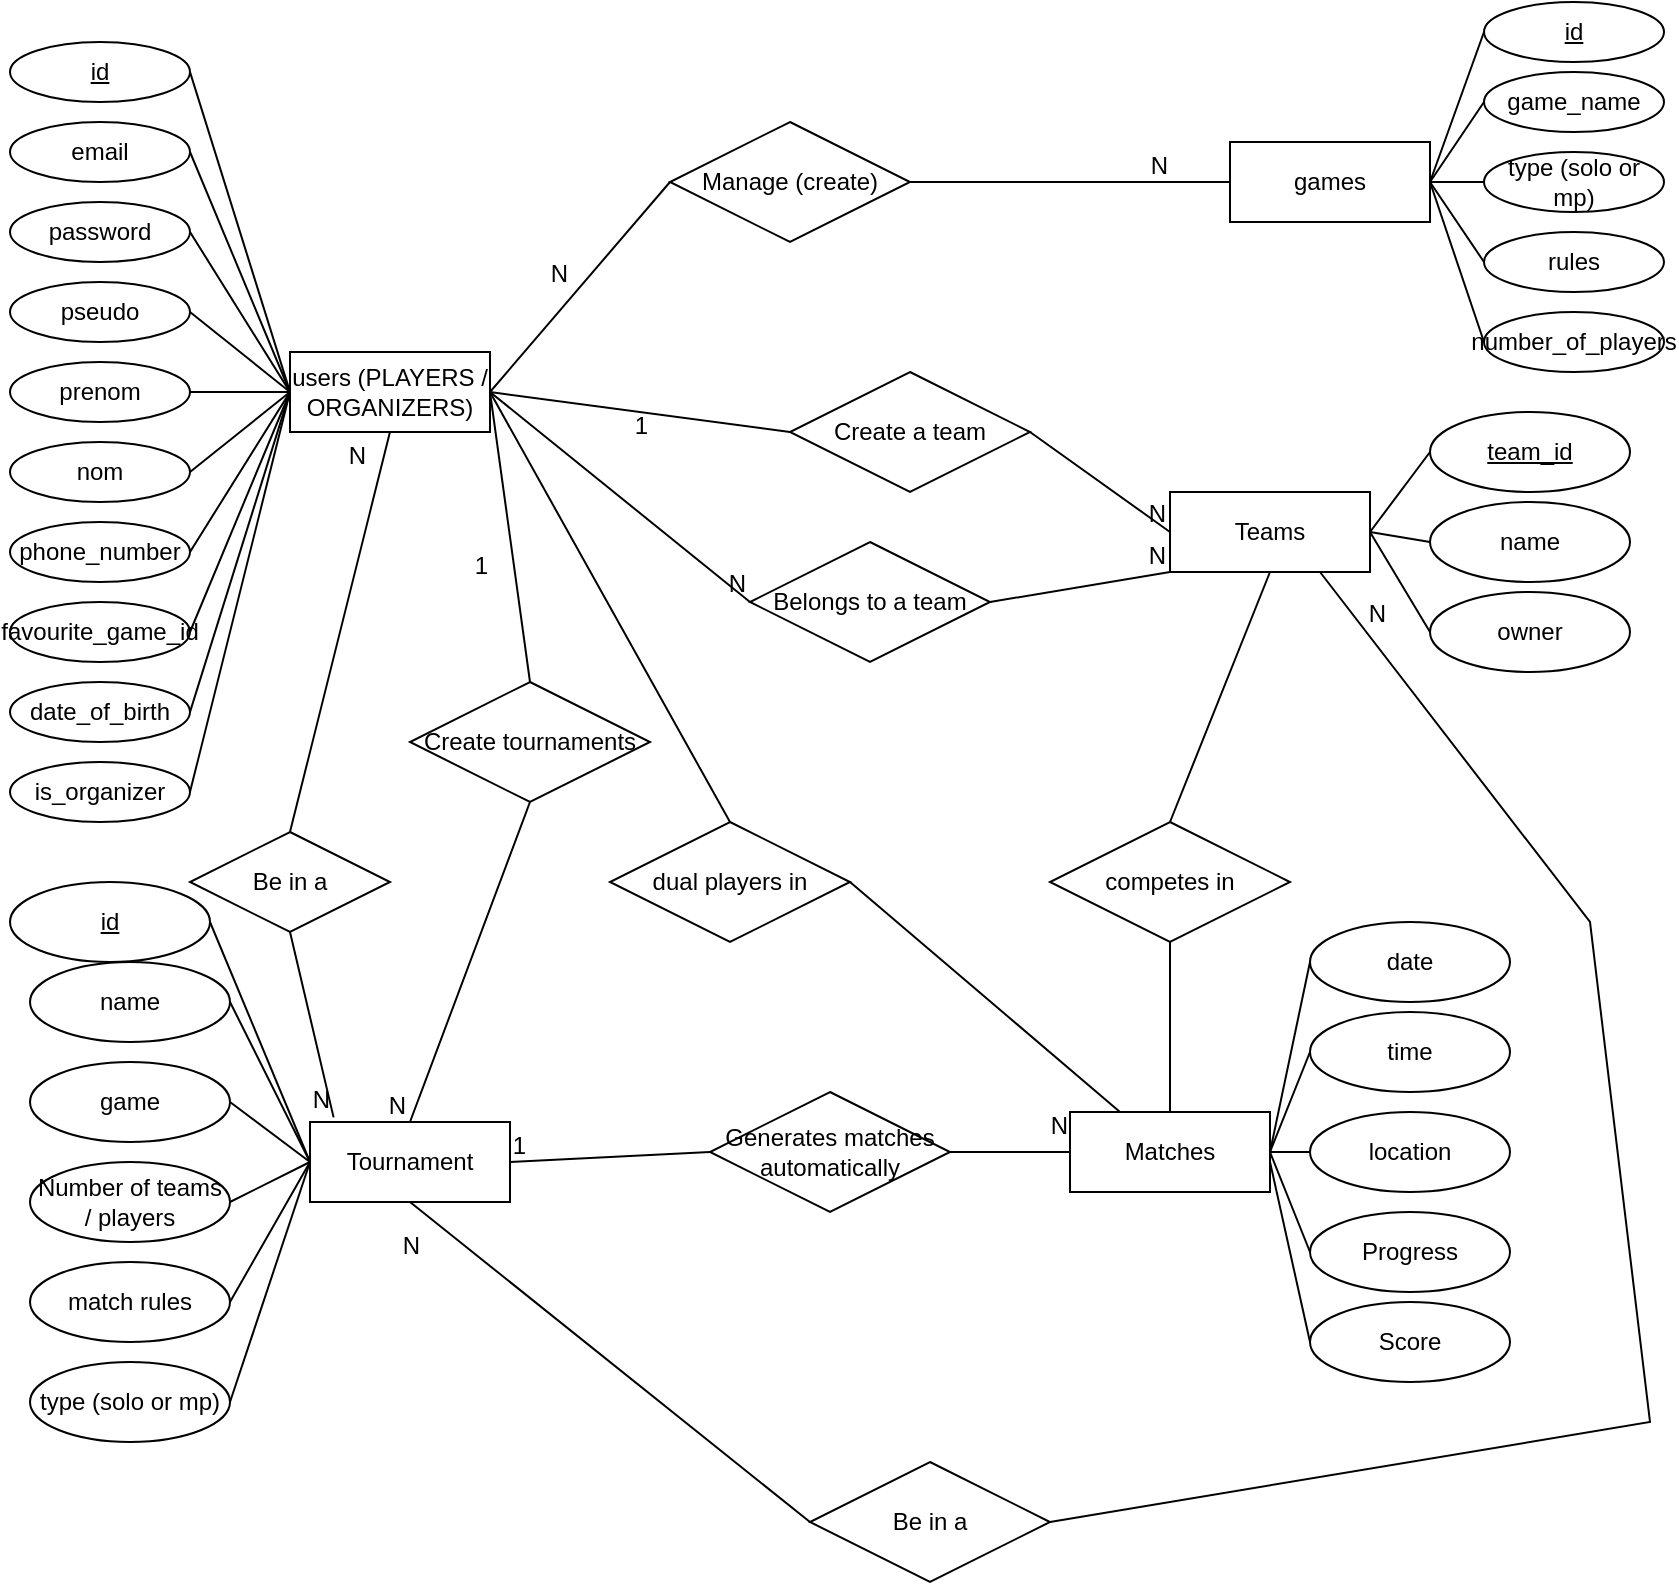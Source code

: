 <mxfile version="24.7.17">
  <diagram name="Page-1" id="dxS2voYi_fQU9Kj5kHAL">
    <mxGraphModel dx="1649" dy="588" grid="1" gridSize="10" guides="1" tooltips="1" connect="1" arrows="1" fold="1" page="1" pageScale="1" pageWidth="827" pageHeight="1169" math="0" shadow="0">
      <root>
        <mxCell id="0" />
        <mxCell id="1" parent="0" />
        <mxCell id="lavEPMPujCgkWkEhyv1W-47" value="number_of_players" style="ellipse;whiteSpace=wrap;html=1;align=center;" parent="1" vertex="1">
          <mxGeometry x="737" y="195" width="90" height="30" as="geometry" />
        </mxCell>
        <mxCell id="lavEPMPujCgkWkEhyv1W-2" value="users (PLAYERS / ORGANIZERS)" style="whiteSpace=wrap;html=1;align=center;" parent="1" vertex="1">
          <mxGeometry x="140" y="215" width="100" height="40" as="geometry" />
        </mxCell>
        <mxCell id="lavEPMPujCgkWkEhyv1W-6" value="email" style="ellipse;whiteSpace=wrap;html=1;align=center;" parent="1" vertex="1">
          <mxGeometry y="100" width="90" height="30" as="geometry" />
        </mxCell>
        <mxCell id="lavEPMPujCgkWkEhyv1W-7" value="password" style="ellipse;whiteSpace=wrap;html=1;align=center;" parent="1" vertex="1">
          <mxGeometry y="140" width="90" height="30" as="geometry" />
        </mxCell>
        <mxCell id="lavEPMPujCgkWkEhyv1W-8" value="pseudo" style="ellipse;whiteSpace=wrap;html=1;align=center;" parent="1" vertex="1">
          <mxGeometry y="180" width="90" height="30" as="geometry" />
        </mxCell>
        <mxCell id="lavEPMPujCgkWkEhyv1W-9" value="prenom" style="ellipse;whiteSpace=wrap;html=1;align=center;" parent="1" vertex="1">
          <mxGeometry y="220" width="90" height="30" as="geometry" />
        </mxCell>
        <mxCell id="lavEPMPujCgkWkEhyv1W-10" value="nom" style="ellipse;whiteSpace=wrap;html=1;align=center;" parent="1" vertex="1">
          <mxGeometry y="260" width="90" height="30" as="geometry" />
        </mxCell>
        <mxCell id="lavEPMPujCgkWkEhyv1W-11" value="phone_number" style="ellipse;whiteSpace=wrap;html=1;align=center;" parent="1" vertex="1">
          <mxGeometry y="300" width="90" height="30" as="geometry" />
        </mxCell>
        <mxCell id="lavEPMPujCgkWkEhyv1W-12" value="favourite_game_id" style="ellipse;whiteSpace=wrap;html=1;align=center;" parent="1" vertex="1">
          <mxGeometry y="340" width="90" height="30" as="geometry" />
        </mxCell>
        <mxCell id="lavEPMPujCgkWkEhyv1W-13" value="date_of_birth" style="ellipse;whiteSpace=wrap;html=1;align=center;" parent="1" vertex="1">
          <mxGeometry y="380" width="90" height="30" as="geometry" />
        </mxCell>
        <mxCell id="lavEPMPujCgkWkEhyv1W-17" value="" style="endArrow=none;html=1;rounded=0;exitX=1;exitY=0.5;exitDx=0;exitDy=0;entryX=0;entryY=0.5;entryDx=0;entryDy=0;" parent="1" source="lavEPMPujCgkWkEhyv1W-6" target="lavEPMPujCgkWkEhyv1W-2" edge="1">
          <mxGeometry relative="1" as="geometry">
            <mxPoint x="180" y="130" as="sourcePoint" />
            <mxPoint x="340" y="130" as="targetPoint" />
          </mxGeometry>
        </mxCell>
        <mxCell id="lavEPMPujCgkWkEhyv1W-18" value="" style="endArrow=none;html=1;rounded=0;exitX=1;exitY=0.5;exitDx=0;exitDy=0;entryX=0;entryY=0.5;entryDx=0;entryDy=0;" parent="1" source="lavEPMPujCgkWkEhyv1W-7" target="lavEPMPujCgkWkEhyv1W-2" edge="1">
          <mxGeometry relative="1" as="geometry">
            <mxPoint x="200" y="130" as="sourcePoint" />
            <mxPoint x="360" y="130" as="targetPoint" />
          </mxGeometry>
        </mxCell>
        <mxCell id="lavEPMPujCgkWkEhyv1W-19" value="" style="endArrow=none;html=1;rounded=0;exitX=1;exitY=0.5;exitDx=0;exitDy=0;entryX=0;entryY=0.5;entryDx=0;entryDy=0;" parent="1" source="lavEPMPujCgkWkEhyv1W-8" target="lavEPMPujCgkWkEhyv1W-2" edge="1">
          <mxGeometry relative="1" as="geometry">
            <mxPoint x="280" y="120" as="sourcePoint" />
            <mxPoint x="440" y="120" as="targetPoint" />
          </mxGeometry>
        </mxCell>
        <mxCell id="lavEPMPujCgkWkEhyv1W-20" value="" style="endArrow=none;html=1;rounded=0;exitX=1;exitY=0.5;exitDx=0;exitDy=0;entryX=0;entryY=0.5;entryDx=0;entryDy=0;" parent="1" source="lavEPMPujCgkWkEhyv1W-9" target="lavEPMPujCgkWkEhyv1W-2" edge="1">
          <mxGeometry relative="1" as="geometry">
            <mxPoint x="200" y="130" as="sourcePoint" />
            <mxPoint x="360" y="130" as="targetPoint" />
          </mxGeometry>
        </mxCell>
        <mxCell id="lavEPMPujCgkWkEhyv1W-21" value="" style="endArrow=none;html=1;rounded=0;exitX=1;exitY=0.5;exitDx=0;exitDy=0;entryX=0;entryY=0.5;entryDx=0;entryDy=0;" parent="1" source="lavEPMPujCgkWkEhyv1W-10" target="lavEPMPujCgkWkEhyv1W-2" edge="1">
          <mxGeometry relative="1" as="geometry">
            <mxPoint x="260" y="150" as="sourcePoint" />
            <mxPoint x="420" y="150" as="targetPoint" />
          </mxGeometry>
        </mxCell>
        <mxCell id="lavEPMPujCgkWkEhyv1W-22" value="" style="endArrow=none;html=1;rounded=0;exitX=1;exitY=0.5;exitDx=0;exitDy=0;entryX=0;entryY=0.5;entryDx=0;entryDy=0;" parent="1" source="lavEPMPujCgkWkEhyv1W-11" target="lavEPMPujCgkWkEhyv1W-2" edge="1">
          <mxGeometry relative="1" as="geometry">
            <mxPoint x="220" y="320" as="sourcePoint" />
            <mxPoint x="380" y="320" as="targetPoint" />
          </mxGeometry>
        </mxCell>
        <mxCell id="lavEPMPujCgkWkEhyv1W-23" value="" style="endArrow=none;html=1;rounded=0;exitX=1;exitY=0.5;exitDx=0;exitDy=0;entryX=0;entryY=0.5;entryDx=0;entryDy=0;" parent="1" source="lavEPMPujCgkWkEhyv1W-12" target="lavEPMPujCgkWkEhyv1W-2" edge="1">
          <mxGeometry relative="1" as="geometry">
            <mxPoint x="170" y="360" as="sourcePoint" />
            <mxPoint x="230" y="340" as="targetPoint" />
          </mxGeometry>
        </mxCell>
        <mxCell id="lavEPMPujCgkWkEhyv1W-24" value="" style="endArrow=none;html=1;rounded=0;exitX=1;exitY=0.5;exitDx=0;exitDy=0;entryX=0;entryY=0.5;entryDx=0;entryDy=0;" parent="1" source="lavEPMPujCgkWkEhyv1W-13" target="lavEPMPujCgkWkEhyv1W-2" edge="1">
          <mxGeometry relative="1" as="geometry">
            <mxPoint x="130" y="400" as="sourcePoint" />
            <mxPoint x="180" y="350" as="targetPoint" />
          </mxGeometry>
        </mxCell>
        <mxCell id="lavEPMPujCgkWkEhyv1W-25" value="Manage (create)" style="shape=rhombus;perimeter=rhombusPerimeter;whiteSpace=wrap;html=1;align=center;" parent="1" vertex="1">
          <mxGeometry x="330" y="100" width="120" height="60" as="geometry" />
        </mxCell>
        <mxCell id="lavEPMPujCgkWkEhyv1W-27" value="" style="endArrow=none;html=1;rounded=0;exitX=1;exitY=0.5;exitDx=0;exitDy=0;entryX=0;entryY=0.5;entryDx=0;entryDy=0;" parent="1" source="lavEPMPujCgkWkEhyv1W-2" target="lavEPMPujCgkWkEhyv1W-25" edge="1">
          <mxGeometry relative="1" as="geometry">
            <mxPoint x="270" y="230" as="sourcePoint" />
            <mxPoint x="430" y="230" as="targetPoint" />
          </mxGeometry>
        </mxCell>
        <mxCell id="lavEPMPujCgkWkEhyv1W-28" value="N" style="resizable=0;html=1;whiteSpace=wrap;align=right;verticalAlign=bottom;" parent="lavEPMPujCgkWkEhyv1W-27" connectable="0" vertex="1">
          <mxGeometry x="1" relative="1" as="geometry">
            <mxPoint x="-50" y="55" as="offset" />
          </mxGeometry>
        </mxCell>
        <mxCell id="lavEPMPujCgkWkEhyv1W-29" value="" style="endArrow=none;html=1;rounded=0;exitX=1;exitY=0.5;exitDx=0;exitDy=0;entryX=0;entryY=0.5;entryDx=0;entryDy=0;" parent="1" source="lavEPMPujCgkWkEhyv1W-25" target="lavEPMPujCgkWkEhyv1W-31" edge="1">
          <mxGeometry relative="1" as="geometry">
            <mxPoint x="460" y="240" as="sourcePoint" />
            <mxPoint x="620" y="240" as="targetPoint" />
          </mxGeometry>
        </mxCell>
        <mxCell id="lavEPMPujCgkWkEhyv1W-30" value="N" style="resizable=0;html=1;whiteSpace=wrap;align=right;verticalAlign=bottom;" parent="lavEPMPujCgkWkEhyv1W-29" connectable="0" vertex="1">
          <mxGeometry x="1" relative="1" as="geometry">
            <mxPoint x="-30" as="offset" />
          </mxGeometry>
        </mxCell>
        <mxCell id="lavEPMPujCgkWkEhyv1W-31" value="games" style="whiteSpace=wrap;html=1;align=center;" parent="1" vertex="1">
          <mxGeometry x="610" y="110" width="100" height="40" as="geometry" />
        </mxCell>
        <mxCell id="lavEPMPujCgkWkEhyv1W-33" value="game_name" style="ellipse;whiteSpace=wrap;html=1;align=center;" parent="1" vertex="1">
          <mxGeometry x="737" y="75" width="90" height="30" as="geometry" />
        </mxCell>
        <mxCell id="lavEPMPujCgkWkEhyv1W-34" value="type (solo or mp)" style="ellipse;whiteSpace=wrap;html=1;align=center;" parent="1" vertex="1">
          <mxGeometry x="737" y="115" width="90" height="30" as="geometry" />
        </mxCell>
        <mxCell id="lavEPMPujCgkWkEhyv1W-35" value="rules" style="ellipse;whiteSpace=wrap;html=1;align=center;" parent="1" vertex="1">
          <mxGeometry x="737" y="155" width="90" height="30" as="geometry" />
        </mxCell>
        <mxCell id="lavEPMPujCgkWkEhyv1W-50" value="" style="endArrow=none;html=1;rounded=0;exitX=1;exitY=0.5;exitDx=0;exitDy=0;entryX=0;entryY=0.5;entryDx=0;entryDy=0;" parent="1" source="lavEPMPujCgkWkEhyv1W-31" target="lavEPMPujCgkWkEhyv1W-33" edge="1">
          <mxGeometry relative="1" as="geometry">
            <mxPoint x="590" y="290" as="sourcePoint" />
            <mxPoint x="750" y="290" as="targetPoint" />
          </mxGeometry>
        </mxCell>
        <mxCell id="lavEPMPujCgkWkEhyv1W-51" value="" style="endArrow=none;html=1;rounded=0;exitX=1;exitY=0.5;exitDx=0;exitDy=0;entryX=0;entryY=0.5;entryDx=0;entryDy=0;" parent="1" source="lavEPMPujCgkWkEhyv1W-31" target="lavEPMPujCgkWkEhyv1W-34" edge="1">
          <mxGeometry relative="1" as="geometry">
            <mxPoint x="640" y="230" as="sourcePoint" />
            <mxPoint x="800" y="230" as="targetPoint" />
          </mxGeometry>
        </mxCell>
        <mxCell id="lavEPMPujCgkWkEhyv1W-52" value="" style="endArrow=none;html=1;rounded=0;exitX=1;exitY=0.5;exitDx=0;exitDy=0;entryX=0;entryY=0.5;entryDx=0;entryDy=0;" parent="1" source="lavEPMPujCgkWkEhyv1W-31" target="lavEPMPujCgkWkEhyv1W-35" edge="1">
          <mxGeometry relative="1" as="geometry">
            <mxPoint x="640" y="220" as="sourcePoint" />
            <mxPoint x="800" y="220" as="targetPoint" />
          </mxGeometry>
        </mxCell>
        <mxCell id="lavEPMPujCgkWkEhyv1W-53" value="" style="endArrow=none;html=1;rounded=0;exitX=1;exitY=0.5;exitDx=0;exitDy=0;entryX=0;entryY=0.5;entryDx=0;entryDy=0;" parent="1" source="lavEPMPujCgkWkEhyv1W-31" target="lavEPMPujCgkWkEhyv1W-47" edge="1">
          <mxGeometry relative="1" as="geometry">
            <mxPoint x="667" y="320" as="sourcePoint" />
            <mxPoint x="827" y="320" as="targetPoint" />
          </mxGeometry>
        </mxCell>
        <mxCell id="lavEPMPujCgkWkEhyv1W-54" value="Create tournaments" style="shape=rhombus;perimeter=rhombusPerimeter;whiteSpace=wrap;html=1;align=center;" parent="1" vertex="1">
          <mxGeometry x="200" y="380" width="120" height="60" as="geometry" />
        </mxCell>
        <mxCell id="lavEPMPujCgkWkEhyv1W-56" value="" style="endArrow=none;html=1;rounded=0;exitX=1;exitY=0.5;exitDx=0;exitDy=0;entryX=0.5;entryY=0;entryDx=0;entryDy=0;" parent="1" source="lavEPMPujCgkWkEhyv1W-2" target="lavEPMPujCgkWkEhyv1W-54" edge="1">
          <mxGeometry relative="1" as="geometry">
            <mxPoint x="260" y="330" as="sourcePoint" />
            <mxPoint x="420" y="330" as="targetPoint" />
          </mxGeometry>
        </mxCell>
        <mxCell id="lavEPMPujCgkWkEhyv1W-57" value="1" style="resizable=0;html=1;whiteSpace=wrap;align=right;verticalAlign=bottom;" parent="lavEPMPujCgkWkEhyv1W-56" connectable="0" vertex="1">
          <mxGeometry x="1" relative="1" as="geometry">
            <mxPoint x="-20" y="-50" as="offset" />
          </mxGeometry>
        </mxCell>
        <mxCell id="lavEPMPujCgkWkEhyv1W-58" value="" style="endArrow=none;html=1;rounded=0;exitX=0.5;exitY=1;exitDx=0;exitDy=0;entryX=0.5;entryY=0;entryDx=0;entryDy=0;" parent="1" source="lavEPMPujCgkWkEhyv1W-54" target="lavEPMPujCgkWkEhyv1W-60" edge="1">
          <mxGeometry relative="1" as="geometry">
            <mxPoint x="300" y="560" as="sourcePoint" />
            <mxPoint x="210" y="550" as="targetPoint" />
          </mxGeometry>
        </mxCell>
        <mxCell id="lavEPMPujCgkWkEhyv1W-59" value="N" style="resizable=0;html=1;whiteSpace=wrap;align=right;verticalAlign=bottom;" parent="lavEPMPujCgkWkEhyv1W-58" connectable="0" vertex="1">
          <mxGeometry x="1" relative="1" as="geometry" />
        </mxCell>
        <mxCell id="lavEPMPujCgkWkEhyv1W-60" value="Tournament" style="whiteSpace=wrap;html=1;align=center;" parent="1" vertex="1">
          <mxGeometry x="150" y="600" width="100" height="40" as="geometry" />
        </mxCell>
        <mxCell id="lavEPMPujCgkWkEhyv1W-61" value="game" style="ellipse;whiteSpace=wrap;html=1;align=center;" parent="1" vertex="1">
          <mxGeometry x="10" y="570" width="100" height="40" as="geometry" />
        </mxCell>
        <mxCell id="lavEPMPujCgkWkEhyv1W-62" value="Number of teams / players" style="ellipse;whiteSpace=wrap;html=1;align=center;" parent="1" vertex="1">
          <mxGeometry x="10" y="620" width="100" height="40" as="geometry" />
        </mxCell>
        <mxCell id="lavEPMPujCgkWkEhyv1W-63" value="match rules" style="ellipse;whiteSpace=wrap;html=1;align=center;" parent="1" vertex="1">
          <mxGeometry x="10" y="670" width="100" height="40" as="geometry" />
        </mxCell>
        <mxCell id="lavEPMPujCgkWkEhyv1W-66" value="" style="endArrow=none;html=1;rounded=0;exitX=1;exitY=0.5;exitDx=0;exitDy=0;entryX=0;entryY=0.5;entryDx=0;entryDy=0;" parent="1" source="lavEPMPujCgkWkEhyv1W-61" target="lavEPMPujCgkWkEhyv1W-60" edge="1">
          <mxGeometry relative="1" as="geometry">
            <mxPoint x="190" y="660" as="sourcePoint" />
            <mxPoint x="350" y="660" as="targetPoint" />
          </mxGeometry>
        </mxCell>
        <mxCell id="lavEPMPujCgkWkEhyv1W-67" value="" style="endArrow=none;html=1;rounded=0;exitX=1;exitY=0.5;exitDx=0;exitDy=0;entryX=0;entryY=0.5;entryDx=0;entryDy=0;" parent="1" source="lavEPMPujCgkWkEhyv1W-62" target="lavEPMPujCgkWkEhyv1W-60" edge="1">
          <mxGeometry relative="1" as="geometry">
            <mxPoint x="200" y="650" as="sourcePoint" />
            <mxPoint x="360" y="650" as="targetPoint" />
          </mxGeometry>
        </mxCell>
        <mxCell id="lavEPMPujCgkWkEhyv1W-69" value="" style="endArrow=none;html=1;rounded=0;exitX=1;exitY=0.5;exitDx=0;exitDy=0;entryX=0;entryY=0.5;entryDx=0;entryDy=0;" parent="1" source="lavEPMPujCgkWkEhyv1W-63" target="lavEPMPujCgkWkEhyv1W-60" edge="1">
          <mxGeometry relative="1" as="geometry">
            <mxPoint x="160" y="680" as="sourcePoint" />
            <mxPoint x="320" y="680" as="targetPoint" />
          </mxGeometry>
        </mxCell>
        <mxCell id="lavEPMPujCgkWkEhyv1W-70" value="Create a team" style="shape=rhombus;perimeter=rhombusPerimeter;whiteSpace=wrap;html=1;align=center;" parent="1" vertex="1">
          <mxGeometry x="390" y="225" width="120" height="60" as="geometry" />
        </mxCell>
        <mxCell id="lavEPMPujCgkWkEhyv1W-76" value="" style="endArrow=none;html=1;rounded=0;exitX=1;exitY=0.5;exitDx=0;exitDy=0;entryX=0;entryY=0.5;entryDx=0;entryDy=0;" parent="1" source="lavEPMPujCgkWkEhyv1W-2" target="lavEPMPujCgkWkEhyv1W-70" edge="1">
          <mxGeometry relative="1" as="geometry">
            <mxPoint x="260" y="230" as="sourcePoint" />
            <mxPoint x="420" y="230" as="targetPoint" />
          </mxGeometry>
        </mxCell>
        <mxCell id="lavEPMPujCgkWkEhyv1W-77" value="1" style="resizable=0;html=1;whiteSpace=wrap;align=right;verticalAlign=bottom;" parent="lavEPMPujCgkWkEhyv1W-76" connectable="0" vertex="1">
          <mxGeometry x="1" relative="1" as="geometry">
            <mxPoint x="-70" y="5" as="offset" />
          </mxGeometry>
        </mxCell>
        <mxCell id="lavEPMPujCgkWkEhyv1W-78" value="Teams" style="whiteSpace=wrap;html=1;align=center;" parent="1" vertex="1">
          <mxGeometry x="580" y="285" width="100" height="40" as="geometry" />
        </mxCell>
        <mxCell id="lavEPMPujCgkWkEhyv1W-79" value="" style="endArrow=none;html=1;rounded=0;exitX=1;exitY=0.5;exitDx=0;exitDy=0;entryX=0;entryY=0.5;entryDx=0;entryDy=0;" parent="1" source="lavEPMPujCgkWkEhyv1W-70" target="lavEPMPujCgkWkEhyv1W-78" edge="1">
          <mxGeometry relative="1" as="geometry">
            <mxPoint x="560" y="260" as="sourcePoint" />
            <mxPoint x="720" y="260" as="targetPoint" />
          </mxGeometry>
        </mxCell>
        <mxCell id="lavEPMPujCgkWkEhyv1W-80" value="N" style="resizable=0;html=1;whiteSpace=wrap;align=right;verticalAlign=bottom;" parent="lavEPMPujCgkWkEhyv1W-79" connectable="0" vertex="1">
          <mxGeometry x="1" relative="1" as="geometry" />
        </mxCell>
        <mxCell id="lavEPMPujCgkWkEhyv1W-82" value="name" style="ellipse;whiteSpace=wrap;html=1;align=center;" parent="1" vertex="1">
          <mxGeometry x="710" y="290" width="100" height="40" as="geometry" />
        </mxCell>
        <mxCell id="lavEPMPujCgkWkEhyv1W-85" value="" style="endArrow=none;html=1;rounded=0;exitX=1;exitY=0.5;exitDx=0;exitDy=0;entryX=0;entryY=0.5;entryDx=0;entryDy=0;" parent="1" source="lavEPMPujCgkWkEhyv1W-78" target="lavEPMPujCgkWkEhyv1W-82" edge="1">
          <mxGeometry relative="1" as="geometry">
            <mxPoint x="710" y="380" as="sourcePoint" />
            <mxPoint x="870" y="380" as="targetPoint" />
          </mxGeometry>
        </mxCell>
        <mxCell id="lavEPMPujCgkWkEhyv1W-86" value="Belongs to a team" style="shape=rhombus;perimeter=rhombusPerimeter;whiteSpace=wrap;html=1;align=center;" parent="1" vertex="1">
          <mxGeometry x="370" y="310" width="120" height="60" as="geometry" />
        </mxCell>
        <mxCell id="lavEPMPujCgkWkEhyv1W-88" value="" style="endArrow=none;html=1;rounded=0;exitX=1;exitY=0.5;exitDx=0;exitDy=0;entryX=0;entryY=0.5;entryDx=0;entryDy=0;" parent="1" source="lavEPMPujCgkWkEhyv1W-2" target="lavEPMPujCgkWkEhyv1W-86" edge="1">
          <mxGeometry relative="1" as="geometry">
            <mxPoint x="330" y="320" as="sourcePoint" />
            <mxPoint x="490" y="320" as="targetPoint" />
          </mxGeometry>
        </mxCell>
        <mxCell id="lavEPMPujCgkWkEhyv1W-89" value="N" style="resizable=0;html=1;whiteSpace=wrap;align=right;verticalAlign=bottom;" parent="lavEPMPujCgkWkEhyv1W-88" connectable="0" vertex="1">
          <mxGeometry x="1" relative="1" as="geometry" />
        </mxCell>
        <mxCell id="lavEPMPujCgkWkEhyv1W-91" value="" style="endArrow=none;html=1;rounded=0;exitX=1;exitY=0.5;exitDx=0;exitDy=0;entryX=0;entryY=1;entryDx=0;entryDy=0;" parent="1" source="lavEPMPujCgkWkEhyv1W-86" target="lavEPMPujCgkWkEhyv1W-78" edge="1">
          <mxGeometry relative="1" as="geometry">
            <mxPoint x="560" y="380" as="sourcePoint" />
            <mxPoint x="720" y="380" as="targetPoint" />
          </mxGeometry>
        </mxCell>
        <mxCell id="lavEPMPujCgkWkEhyv1W-92" value="N" style="resizable=0;html=1;whiteSpace=wrap;align=right;verticalAlign=bottom;" parent="lavEPMPujCgkWkEhyv1W-91" connectable="0" vertex="1">
          <mxGeometry x="1" relative="1" as="geometry" />
        </mxCell>
        <mxCell id="lavEPMPujCgkWkEhyv1W-99" value="Generates matches automatically" style="shape=rhombus;perimeter=rhombusPerimeter;whiteSpace=wrap;html=1;align=center;" parent="1" vertex="1">
          <mxGeometry x="350" y="585" width="120" height="60" as="geometry" />
        </mxCell>
        <mxCell id="lavEPMPujCgkWkEhyv1W-102" value="Matches" style="whiteSpace=wrap;html=1;align=center;" parent="1" vertex="1">
          <mxGeometry x="530" y="595" width="100" height="40" as="geometry" />
        </mxCell>
        <mxCell id="lavEPMPujCgkWkEhyv1W-103" value="date" style="ellipse;whiteSpace=wrap;html=1;align=center;" parent="1" vertex="1">
          <mxGeometry x="650" y="500" width="100" height="40" as="geometry" />
        </mxCell>
        <mxCell id="lavEPMPujCgkWkEhyv1W-104" value="time" style="ellipse;whiteSpace=wrap;html=1;align=center;" parent="1" vertex="1">
          <mxGeometry x="650" y="545" width="100" height="40" as="geometry" />
        </mxCell>
        <mxCell id="lavEPMPujCgkWkEhyv1W-105" value="location" style="ellipse;whiteSpace=wrap;html=1;align=center;" parent="1" vertex="1">
          <mxGeometry x="650" y="595" width="100" height="40" as="geometry" />
        </mxCell>
        <mxCell id="lavEPMPujCgkWkEhyv1W-106" value="" style="endArrow=none;html=1;rounded=0;entryX=0;entryY=0.5;entryDx=0;entryDy=0;exitX=1;exitY=0.5;exitDx=0;exitDy=0;" parent="1" source="lavEPMPujCgkWkEhyv1W-102" target="lavEPMPujCgkWkEhyv1W-104" edge="1">
          <mxGeometry relative="1" as="geometry">
            <mxPoint x="320" y="710" as="sourcePoint" />
            <mxPoint x="480" y="710" as="targetPoint" />
          </mxGeometry>
        </mxCell>
        <mxCell id="lavEPMPujCgkWkEhyv1W-107" value="" style="endArrow=none;html=1;rounded=0;entryX=0;entryY=0.5;entryDx=0;entryDy=0;exitX=1;exitY=0.5;exitDx=0;exitDy=0;" parent="1" source="lavEPMPujCgkWkEhyv1W-102" target="lavEPMPujCgkWkEhyv1W-103" edge="1">
          <mxGeometry relative="1" as="geometry">
            <mxPoint x="630" y="620" as="sourcePoint" />
            <mxPoint x="470" y="740" as="targetPoint" />
          </mxGeometry>
        </mxCell>
        <mxCell id="lavEPMPujCgkWkEhyv1W-108" value="" style="endArrow=none;html=1;rounded=0;exitX=1;exitY=0.5;exitDx=0;exitDy=0;entryX=0;entryY=0.5;entryDx=0;entryDy=0;" parent="1" source="lavEPMPujCgkWkEhyv1W-102" target="lavEPMPujCgkWkEhyv1W-105" edge="1">
          <mxGeometry relative="1" as="geometry">
            <mxPoint x="610" y="710" as="sourcePoint" />
            <mxPoint x="770" y="710" as="targetPoint" />
          </mxGeometry>
        </mxCell>
        <mxCell id="lavEPMPujCgkWkEhyv1W-111" value="Progress" style="ellipse;whiteSpace=wrap;html=1;align=center;" parent="1" vertex="1">
          <mxGeometry x="650" y="645" width="100" height="40" as="geometry" />
        </mxCell>
        <mxCell id="lavEPMPujCgkWkEhyv1W-112" value="Score" style="ellipse;whiteSpace=wrap;html=1;align=center;" parent="1" vertex="1">
          <mxGeometry x="650" y="690" width="100" height="40" as="geometry" />
        </mxCell>
        <mxCell id="lavEPMPujCgkWkEhyv1W-113" value="" style="endArrow=none;html=1;rounded=0;exitX=1;exitY=0.5;exitDx=0;exitDy=0;entryX=0;entryY=0.5;entryDx=0;entryDy=0;" parent="1" source="lavEPMPujCgkWkEhyv1W-102" target="lavEPMPujCgkWkEhyv1W-111" edge="1">
          <mxGeometry relative="1" as="geometry">
            <mxPoint x="470" y="700" as="sourcePoint" />
            <mxPoint x="630" y="700" as="targetPoint" />
          </mxGeometry>
        </mxCell>
        <mxCell id="lavEPMPujCgkWkEhyv1W-114" value="" style="endArrow=none;html=1;rounded=0;entryX=0;entryY=0.5;entryDx=0;entryDy=0;" parent="1" target="lavEPMPujCgkWkEhyv1W-112" edge="1">
          <mxGeometry relative="1" as="geometry">
            <mxPoint x="630" y="620" as="sourcePoint" />
            <mxPoint x="570" y="750" as="targetPoint" />
          </mxGeometry>
        </mxCell>
        <mxCell id="lavEPMPujCgkWkEhyv1W-115" value="competes in" style="shape=rhombus;perimeter=rhombusPerimeter;whiteSpace=wrap;html=1;align=center;" parent="1" vertex="1">
          <mxGeometry x="520" y="450" width="120" height="60" as="geometry" />
        </mxCell>
        <mxCell id="lavEPMPujCgkWkEhyv1W-116" value="" style="endArrow=none;html=1;rounded=0;entryX=0.5;entryY=1;entryDx=0;entryDy=0;exitX=0.5;exitY=0;exitDx=0;exitDy=0;" parent="1" source="lavEPMPujCgkWkEhyv1W-102" target="lavEPMPujCgkWkEhyv1W-115" edge="1">
          <mxGeometry relative="1" as="geometry">
            <mxPoint x="310" y="520" as="sourcePoint" />
            <mxPoint x="470" y="520" as="targetPoint" />
          </mxGeometry>
        </mxCell>
        <mxCell id="lavEPMPujCgkWkEhyv1W-119" value="" style="endArrow=none;html=1;rounded=0;exitX=0.5;exitY=0;exitDx=0;exitDy=0;entryX=0.5;entryY=1;entryDx=0;entryDy=0;" parent="1" source="lavEPMPujCgkWkEhyv1W-115" target="lavEPMPujCgkWkEhyv1W-78" edge="1">
          <mxGeometry relative="1" as="geometry">
            <mxPoint x="370" y="480" as="sourcePoint" />
            <mxPoint x="530" y="480" as="targetPoint" />
          </mxGeometry>
        </mxCell>
        <mxCell id="lavEPMPujCgkWkEhyv1W-120" value="dual players in" style="shape=rhombus;perimeter=rhombusPerimeter;whiteSpace=wrap;html=1;align=center;" parent="1" vertex="1">
          <mxGeometry x="300" y="450" width="120" height="60" as="geometry" />
        </mxCell>
        <mxCell id="lavEPMPujCgkWkEhyv1W-121" value="" style="endArrow=none;html=1;rounded=0;exitX=1;exitY=0.5;exitDx=0;exitDy=0;entryX=0.5;entryY=0;entryDx=0;entryDy=0;" parent="1" source="lavEPMPujCgkWkEhyv1W-2" target="lavEPMPujCgkWkEhyv1W-120" edge="1">
          <mxGeometry relative="1" as="geometry">
            <mxPoint x="270" y="410" as="sourcePoint" />
            <mxPoint x="430" y="410" as="targetPoint" />
          </mxGeometry>
        </mxCell>
        <mxCell id="lavEPMPujCgkWkEhyv1W-122" value="" style="endArrow=none;html=1;rounded=0;exitX=1;exitY=0.5;exitDx=0;exitDy=0;entryX=0.25;entryY=0;entryDx=0;entryDy=0;" parent="1" source="lavEPMPujCgkWkEhyv1W-120" target="lavEPMPujCgkWkEhyv1W-102" edge="1">
          <mxGeometry relative="1" as="geometry">
            <mxPoint x="440" y="550" as="sourcePoint" />
            <mxPoint x="600" y="550" as="targetPoint" />
          </mxGeometry>
        </mxCell>
        <mxCell id="lavEPMPujCgkWkEhyv1W-123" value="Be in a" style="shape=rhombus;perimeter=rhombusPerimeter;whiteSpace=wrap;html=1;align=center;" parent="1" vertex="1">
          <mxGeometry x="90" y="455" width="100" height="50" as="geometry" />
        </mxCell>
        <mxCell id="lavEPMPujCgkWkEhyv1W-124" value="" style="endArrow=none;html=1;rounded=0;exitX=0.5;exitY=1;exitDx=0;exitDy=0;entryX=0.118;entryY=-0.058;entryDx=0;entryDy=0;entryPerimeter=0;" parent="1" source="lavEPMPujCgkWkEhyv1W-123" target="lavEPMPujCgkWkEhyv1W-60" edge="1">
          <mxGeometry relative="1" as="geometry">
            <mxPoint x="80" y="540" as="sourcePoint" />
            <mxPoint x="240" y="540" as="targetPoint" />
          </mxGeometry>
        </mxCell>
        <mxCell id="lavEPMPujCgkWkEhyv1W-125" value="N" style="resizable=0;html=1;whiteSpace=wrap;align=right;verticalAlign=bottom;" parent="lavEPMPujCgkWkEhyv1W-124" connectable="0" vertex="1">
          <mxGeometry x="1" relative="1" as="geometry" />
        </mxCell>
        <mxCell id="lavEPMPujCgkWkEhyv1W-126" value="" style="endArrow=none;html=1;rounded=0;exitX=0.5;exitY=0;exitDx=0;exitDy=0;entryX=0.5;entryY=1;entryDx=0;entryDy=0;" parent="1" source="lavEPMPujCgkWkEhyv1W-123" target="lavEPMPujCgkWkEhyv1W-2" edge="1">
          <mxGeometry relative="1" as="geometry">
            <mxPoint x="120" y="400" as="sourcePoint" />
            <mxPoint x="200" y="300" as="targetPoint" />
          </mxGeometry>
        </mxCell>
        <mxCell id="lavEPMPujCgkWkEhyv1W-127" value="N" style="resizable=0;html=1;whiteSpace=wrap;align=right;verticalAlign=bottom;" parent="lavEPMPujCgkWkEhyv1W-126" connectable="0" vertex="1">
          <mxGeometry x="1" relative="1" as="geometry">
            <mxPoint x="-10" y="20" as="offset" />
          </mxGeometry>
        </mxCell>
        <mxCell id="lavEPMPujCgkWkEhyv1W-128" value="" style="endArrow=none;html=1;rounded=0;entryX=0.5;entryY=1;entryDx=0;entryDy=0;exitX=0;exitY=0.5;exitDx=0;exitDy=0;" parent="1" source="lavEPMPujCgkWkEhyv1W-130" target="lavEPMPujCgkWkEhyv1W-60" edge="1">
          <mxGeometry relative="1" as="geometry">
            <mxPoint x="414" y="810" as="sourcePoint" />
            <mxPoint x="214" y="650" as="targetPoint" />
          </mxGeometry>
        </mxCell>
        <mxCell id="lavEPMPujCgkWkEhyv1W-129" value="N" style="resizable=0;html=1;whiteSpace=wrap;align=right;verticalAlign=bottom;" parent="lavEPMPujCgkWkEhyv1W-128" connectable="0" vertex="1">
          <mxGeometry x="1" relative="1" as="geometry">
            <mxPoint x="6" y="30" as="offset" />
          </mxGeometry>
        </mxCell>
        <mxCell id="lavEPMPujCgkWkEhyv1W-130" value="Be in a" style="shape=rhombus;perimeter=rhombusPerimeter;whiteSpace=wrap;html=1;align=center;" parent="1" vertex="1">
          <mxGeometry x="400" y="770" width="120" height="60" as="geometry" />
        </mxCell>
        <mxCell id="lavEPMPujCgkWkEhyv1W-134" value="" style="endArrow=none;html=1;rounded=0;exitX=1;exitY=0.5;exitDx=0;exitDy=0;entryX=0.75;entryY=1;entryDx=0;entryDy=0;" parent="1" source="lavEPMPujCgkWkEhyv1W-130" target="lavEPMPujCgkWkEhyv1W-78" edge="1">
          <mxGeometry relative="1" as="geometry">
            <mxPoint x="570" y="790" as="sourcePoint" />
            <mxPoint x="800" y="490" as="targetPoint" />
            <Array as="points">
              <mxPoint x="820" y="750" />
              <mxPoint x="790" y="500" />
            </Array>
          </mxGeometry>
        </mxCell>
        <mxCell id="lavEPMPujCgkWkEhyv1W-135" value="N" style="resizable=0;html=1;whiteSpace=wrap;align=right;verticalAlign=bottom;" parent="lavEPMPujCgkWkEhyv1W-134" connectable="0" vertex="1">
          <mxGeometry x="1" relative="1" as="geometry">
            <mxPoint x="35" y="30" as="offset" />
          </mxGeometry>
        </mxCell>
        <mxCell id="lavEPMPujCgkWkEhyv1W-137" value="type (solo or mp)" style="ellipse;whiteSpace=wrap;html=1;align=center;" parent="1" vertex="1">
          <mxGeometry x="10" y="720" width="100" height="40" as="geometry" />
        </mxCell>
        <mxCell id="lavEPMPujCgkWkEhyv1W-138" value="" style="endArrow=none;html=1;rounded=0;exitX=1;exitY=0.5;exitDx=0;exitDy=0;entryX=0;entryY=0.5;entryDx=0;entryDy=0;" parent="1" source="lavEPMPujCgkWkEhyv1W-137" target="lavEPMPujCgkWkEhyv1W-60" edge="1">
          <mxGeometry relative="1" as="geometry">
            <mxPoint x="170" y="740" as="sourcePoint" />
            <mxPoint x="330" y="740" as="targetPoint" />
          </mxGeometry>
        </mxCell>
        <mxCell id="B6HNFm0Yo7bY1uhDugmk-1" value="is_organizer" style="ellipse;whiteSpace=wrap;html=1;align=center;" parent="1" vertex="1">
          <mxGeometry y="420" width="90" height="30" as="geometry" />
        </mxCell>
        <mxCell id="B6HNFm0Yo7bY1uhDugmk-3" value="name" style="ellipse;whiteSpace=wrap;html=1;align=center;" parent="1" vertex="1">
          <mxGeometry x="10" y="520" width="100" height="40" as="geometry" />
        </mxCell>
        <mxCell id="B6HNFm0Yo7bY1uhDugmk-4" value="" style="endArrow=none;html=1;rounded=0;exitX=1;exitY=0.5;exitDx=0;exitDy=0;" parent="1" source="B6HNFm0Yo7bY1uhDugmk-3" edge="1">
          <mxGeometry relative="1" as="geometry">
            <mxPoint x="420" y="700" as="sourcePoint" />
            <mxPoint x="150" y="620" as="targetPoint" />
          </mxGeometry>
        </mxCell>
        <mxCell id="B6HNFm0Yo7bY1uhDugmk-5" value="" style="endArrow=none;html=1;rounded=0;exitX=1;exitY=0.5;exitDx=0;exitDy=0;entryX=0;entryY=0.5;entryDx=0;entryDy=0;" parent="1" source="B6HNFm0Yo7bY1uhDugmk-1" target="lavEPMPujCgkWkEhyv1W-2" edge="1">
          <mxGeometry relative="1" as="geometry">
            <mxPoint x="170" y="460" as="sourcePoint" />
            <mxPoint x="150" y="359.439" as="targetPoint" />
          </mxGeometry>
        </mxCell>
        <mxCell id="OqXhZIeqQK1dyakbG7ov-1" value="" style="endArrow=none;html=1;rounded=0;fontSize=12;startSize=8;endSize=8;curved=1;exitX=1;exitY=0.5;exitDx=0;exitDy=0;entryX=0;entryY=0.5;entryDx=0;entryDy=0;" edge="1" parent="1" source="lavEPMPujCgkWkEhyv1W-60" target="lavEPMPujCgkWkEhyv1W-99">
          <mxGeometry relative="1" as="geometry">
            <mxPoint x="420" y="690" as="sourcePoint" />
            <mxPoint x="580" y="690" as="targetPoint" />
          </mxGeometry>
        </mxCell>
        <mxCell id="OqXhZIeqQK1dyakbG7ov-2" value="1" style="resizable=0;html=1;whiteSpace=wrap;align=right;verticalAlign=bottom;" connectable="0" vertex="1" parent="OqXhZIeqQK1dyakbG7ov-1">
          <mxGeometry x="1" relative="1" as="geometry">
            <mxPoint x="-90" y="5" as="offset" />
          </mxGeometry>
        </mxCell>
        <mxCell id="OqXhZIeqQK1dyakbG7ov-3" value="" style="endArrow=none;html=1;rounded=0;fontSize=12;startSize=8;endSize=8;curved=1;exitX=1;exitY=0.5;exitDx=0;exitDy=0;entryX=0;entryY=0.5;entryDx=0;entryDy=0;" edge="1" parent="1" source="lavEPMPujCgkWkEhyv1W-99" target="lavEPMPujCgkWkEhyv1W-102">
          <mxGeometry relative="1" as="geometry">
            <mxPoint x="510" y="680" as="sourcePoint" />
            <mxPoint x="550" y="700" as="targetPoint" />
          </mxGeometry>
        </mxCell>
        <mxCell id="OqXhZIeqQK1dyakbG7ov-4" value="N" style="resizable=0;html=1;whiteSpace=wrap;align=right;verticalAlign=bottom;" connectable="0" vertex="1" parent="OqXhZIeqQK1dyakbG7ov-3">
          <mxGeometry x="1" relative="1" as="geometry">
            <mxPoint y="-5" as="offset" />
          </mxGeometry>
        </mxCell>
        <mxCell id="OqXhZIeqQK1dyakbG7ov-5" value="&lt;u&gt;id&lt;/u&gt;" style="ellipse;whiteSpace=wrap;html=1;align=center;" vertex="1" parent="1">
          <mxGeometry y="60" width="90" height="30" as="geometry" />
        </mxCell>
        <mxCell id="OqXhZIeqQK1dyakbG7ov-8" value="" style="endArrow=none;html=1;rounded=0;fontSize=12;startSize=8;endSize=8;curved=1;exitX=1;exitY=0.5;exitDx=0;exitDy=0;entryX=0;entryY=0.5;entryDx=0;entryDy=0;" edge="1" parent="1" source="OqXhZIeqQK1dyakbG7ov-5" target="lavEPMPujCgkWkEhyv1W-2">
          <mxGeometry relative="1" as="geometry">
            <mxPoint x="190" y="70" as="sourcePoint" />
            <mxPoint x="350" y="70" as="targetPoint" />
          </mxGeometry>
        </mxCell>
        <mxCell id="OqXhZIeqQK1dyakbG7ov-9" value="&lt;u&gt;id&lt;/u&gt;" style="ellipse;whiteSpace=wrap;html=1;align=center;" vertex="1" parent="1">
          <mxGeometry x="737" y="40" width="90" height="30" as="geometry" />
        </mxCell>
        <mxCell id="OqXhZIeqQK1dyakbG7ov-10" value="" style="endArrow=none;html=1;rounded=0;fontSize=12;startSize=8;endSize=8;curved=1;exitX=1;exitY=0.5;exitDx=0;exitDy=0;entryX=0;entryY=0.5;entryDx=0;entryDy=0;" edge="1" parent="1" source="lavEPMPujCgkWkEhyv1W-31" target="OqXhZIeqQK1dyakbG7ov-9">
          <mxGeometry relative="1" as="geometry">
            <mxPoint x="610" y="40" as="sourcePoint" />
            <mxPoint x="770" y="40" as="targetPoint" />
          </mxGeometry>
        </mxCell>
        <mxCell id="OqXhZIeqQK1dyakbG7ov-11" value="owner" style="ellipse;whiteSpace=wrap;html=1;align=center;" vertex="1" parent="1">
          <mxGeometry x="710" y="335" width="100" height="40" as="geometry" />
        </mxCell>
        <mxCell id="OqXhZIeqQK1dyakbG7ov-12" value="&lt;u&gt;team_id&lt;/u&gt;" style="ellipse;whiteSpace=wrap;html=1;align=center;" vertex="1" parent="1">
          <mxGeometry x="710" y="245" width="100" height="40" as="geometry" />
        </mxCell>
        <mxCell id="OqXhZIeqQK1dyakbG7ov-13" value="" style="endArrow=none;html=1;rounded=0;fontSize=12;startSize=8;endSize=8;curved=1;exitX=1;exitY=0.5;exitDx=0;exitDy=0;entryX=0;entryY=0.5;entryDx=0;entryDy=0;" edge="1" parent="1" source="lavEPMPujCgkWkEhyv1W-78" target="OqXhZIeqQK1dyakbG7ov-12">
          <mxGeometry relative="1" as="geometry">
            <mxPoint x="650" y="240" as="sourcePoint" />
            <mxPoint x="810" y="240" as="targetPoint" />
          </mxGeometry>
        </mxCell>
        <mxCell id="OqXhZIeqQK1dyakbG7ov-14" value="" style="endArrow=none;html=1;rounded=0;fontSize=12;startSize=8;endSize=8;curved=1;exitX=1;exitY=0.5;exitDx=0;exitDy=0;entryX=0;entryY=0.5;entryDx=0;entryDy=0;" edge="1" parent="1" source="lavEPMPujCgkWkEhyv1W-78" target="OqXhZIeqQK1dyakbG7ov-11">
          <mxGeometry relative="1" as="geometry">
            <mxPoint x="870" y="430" as="sourcePoint" />
            <mxPoint x="1030" y="430" as="targetPoint" />
          </mxGeometry>
        </mxCell>
        <mxCell id="OqXhZIeqQK1dyakbG7ov-15" value="id" style="ellipse;whiteSpace=wrap;html=1;align=center;fontStyle=4;" vertex="1" parent="1">
          <mxGeometry y="480" width="100" height="40" as="geometry" />
        </mxCell>
        <mxCell id="OqXhZIeqQK1dyakbG7ov-16" value="" style="endArrow=none;html=1;rounded=0;fontSize=12;startSize=8;endSize=8;curved=1;exitX=1;exitY=0.5;exitDx=0;exitDy=0;entryX=0;entryY=0.5;entryDx=0;entryDy=0;" edge="1" parent="1" source="OqXhZIeqQK1dyakbG7ov-15" target="lavEPMPujCgkWkEhyv1W-60">
          <mxGeometry relative="1" as="geometry">
            <mxPoint x="180" y="800" as="sourcePoint" />
            <mxPoint x="170" y="770" as="targetPoint" />
          </mxGeometry>
        </mxCell>
      </root>
    </mxGraphModel>
  </diagram>
</mxfile>
